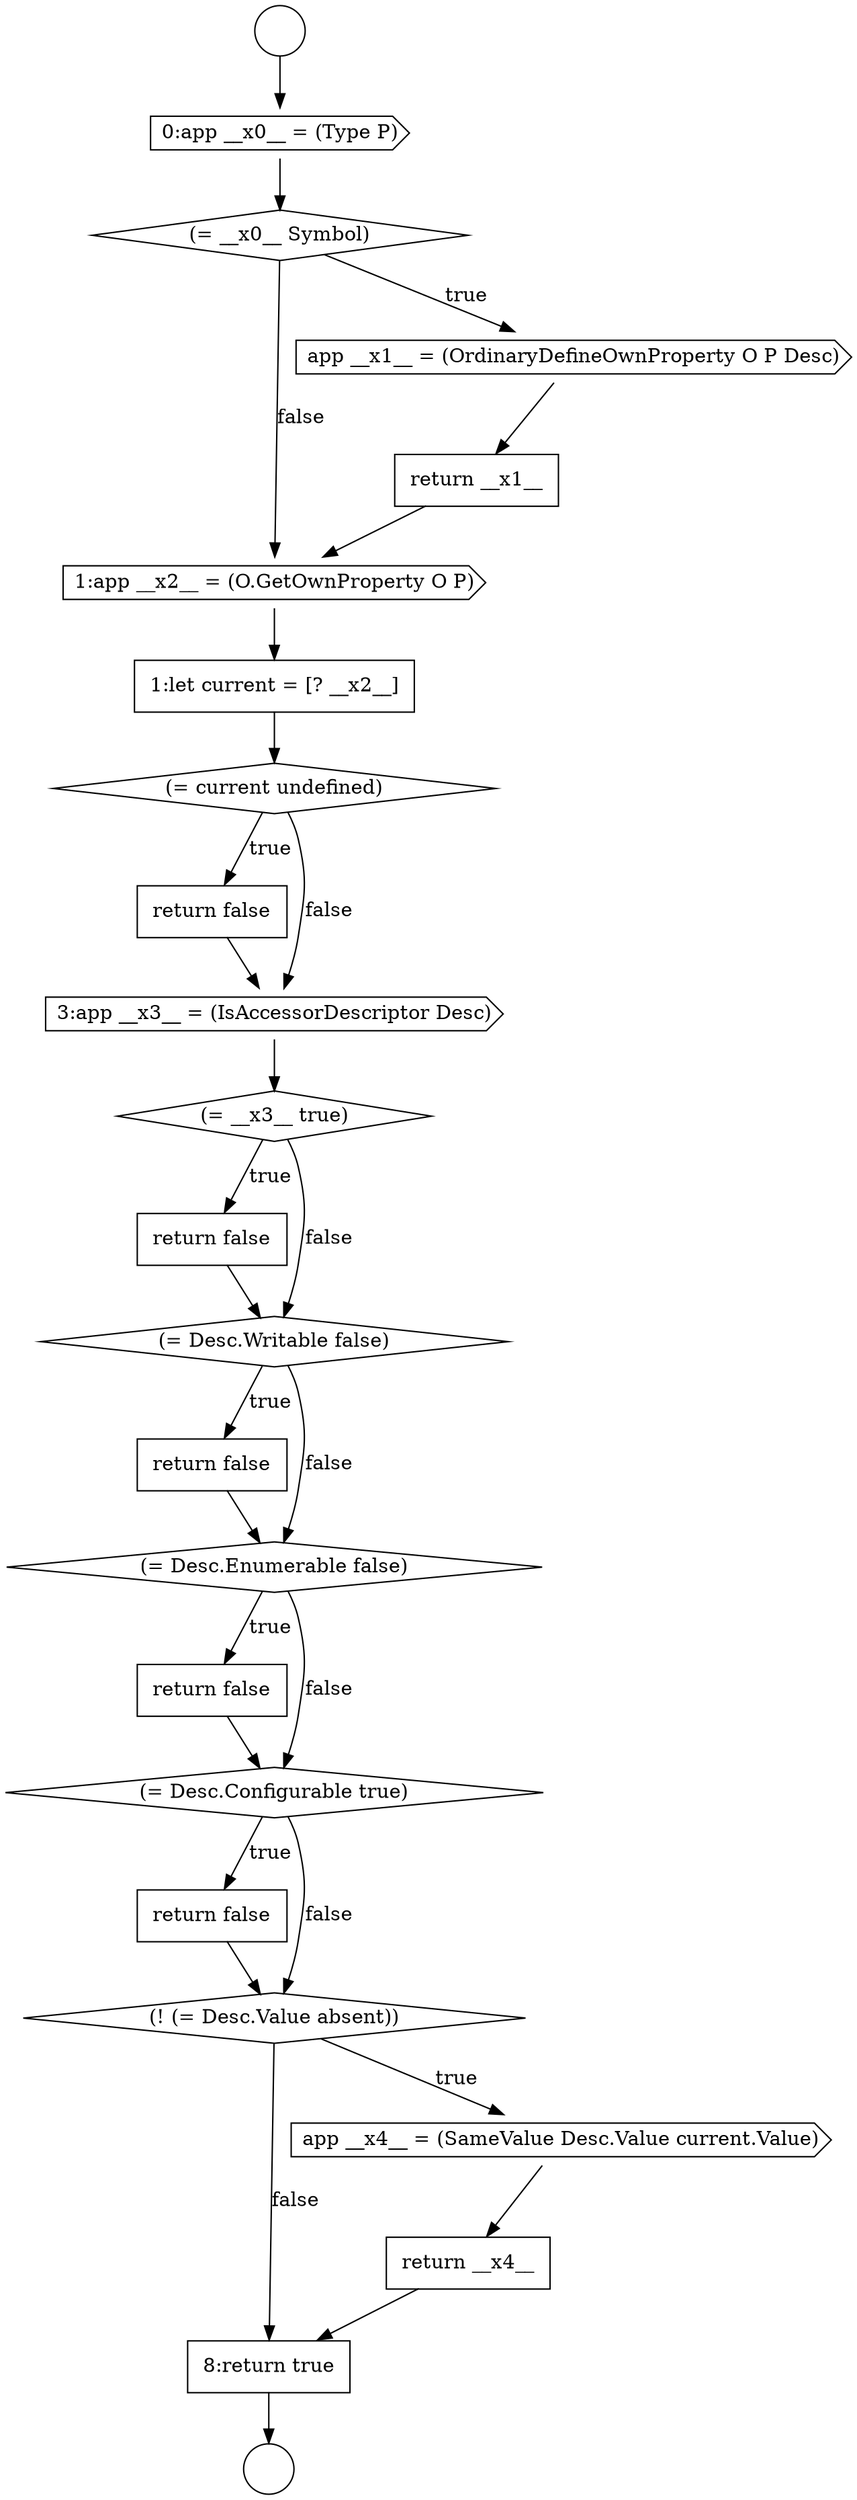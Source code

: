 digraph {
  node2776 [shape=circle label=" " color="black" fillcolor="white" style=filled]
  node2790 [shape=none, margin=0, label=<<font color="black">
    <table border="0" cellborder="1" cellspacing="0" cellpadding="10">
      <tr><td align="left">return false</td></tr>
    </table>
  </font>> color="black" fillcolor="white" style=filled]
  node2797 [shape=none, margin=0, label=<<font color="black">
    <table border="0" cellborder="1" cellspacing="0" cellpadding="10">
      <tr><td align="left">return __x4__</td></tr>
    </table>
  </font>> color="black" fillcolor="white" style=filled]
  node2784 [shape=diamond, label=<<font color="black">(= current undefined)</font>> color="black" fillcolor="white" style=filled]
  node2792 [shape=none, margin=0, label=<<font color="black">
    <table border="0" cellborder="1" cellspacing="0" cellpadding="10">
      <tr><td align="left">return false</td></tr>
    </table>
  </font>> color="black" fillcolor="white" style=filled]
  node2778 [shape=cds, label=<<font color="black">0:app __x0__ = (Type P)</font>> color="black" fillcolor="white" style=filled]
  node2787 [shape=diamond, label=<<font color="black">(= __x3__ true)</font>> color="black" fillcolor="white" style=filled]
  node2794 [shape=none, margin=0, label=<<font color="black">
    <table border="0" cellborder="1" cellspacing="0" cellpadding="10">
      <tr><td align="left">return false</td></tr>
    </table>
  </font>> color="black" fillcolor="white" style=filled]
  node2782 [shape=cds, label=<<font color="black">1:app __x2__ = (O.GetOwnProperty O P)</font>> color="black" fillcolor="white" style=filled]
  node2777 [shape=circle label=" " color="black" fillcolor="white" style=filled]
  node2798 [shape=none, margin=0, label=<<font color="black">
    <table border="0" cellborder="1" cellspacing="0" cellpadding="10">
      <tr><td align="left">8:return true</td></tr>
    </table>
  </font>> color="black" fillcolor="white" style=filled]
  node2781 [shape=none, margin=0, label=<<font color="black">
    <table border="0" cellborder="1" cellspacing="0" cellpadding="10">
      <tr><td align="left">return __x1__</td></tr>
    </table>
  </font>> color="black" fillcolor="white" style=filled]
  node2788 [shape=none, margin=0, label=<<font color="black">
    <table border="0" cellborder="1" cellspacing="0" cellpadding="10">
      <tr><td align="left">return false</td></tr>
    </table>
  </font>> color="black" fillcolor="white" style=filled]
  node2793 [shape=diamond, label=<<font color="black">(= Desc.Configurable true)</font>> color="black" fillcolor="white" style=filled]
  node2791 [shape=diamond, label=<<font color="black">(= Desc.Enumerable false)</font>> color="black" fillcolor="white" style=filled]
  node2789 [shape=diamond, label=<<font color="black">(= Desc.Writable false)</font>> color="black" fillcolor="white" style=filled]
  node2780 [shape=cds, label=<<font color="black">app __x1__ = (OrdinaryDefineOwnProperty O P Desc)</font>> color="black" fillcolor="white" style=filled]
  node2785 [shape=none, margin=0, label=<<font color="black">
    <table border="0" cellborder="1" cellspacing="0" cellpadding="10">
      <tr><td align="left">return false</td></tr>
    </table>
  </font>> color="black" fillcolor="white" style=filled]
  node2786 [shape=cds, label=<<font color="black">3:app __x3__ = (IsAccessorDescriptor Desc)</font>> color="black" fillcolor="white" style=filled]
  node2796 [shape=cds, label=<<font color="black">app __x4__ = (SameValue Desc.Value current.Value)</font>> color="black" fillcolor="white" style=filled]
  node2779 [shape=diamond, label=<<font color="black">(= __x0__ Symbol)</font>> color="black" fillcolor="white" style=filled]
  node2795 [shape=diamond, label=<<font color="black">(! (= Desc.Value absent))</font>> color="black" fillcolor="white" style=filled]
  node2783 [shape=none, margin=0, label=<<font color="black">
    <table border="0" cellborder="1" cellspacing="0" cellpadding="10">
      <tr><td align="left">1:let current = [? __x2__]</td></tr>
    </table>
  </font>> color="black" fillcolor="white" style=filled]
  node2789 -> node2790 [label=<<font color="black">true</font>> color="black"]
  node2789 -> node2791 [label=<<font color="black">false</font>> color="black"]
  node2792 -> node2793 [ color="black"]
  node2780 -> node2781 [ color="black"]
  node2796 -> node2797 [ color="black"]
  node2793 -> node2794 [label=<<font color="black">true</font>> color="black"]
  node2793 -> node2795 [label=<<font color="black">false</font>> color="black"]
  node2778 -> node2779 [ color="black"]
  node2781 -> node2782 [ color="black"]
  node2783 -> node2784 [ color="black"]
  node2776 -> node2778 [ color="black"]
  node2779 -> node2780 [label=<<font color="black">true</font>> color="black"]
  node2779 -> node2782 [label=<<font color="black">false</font>> color="black"]
  node2788 -> node2789 [ color="black"]
  node2784 -> node2785 [label=<<font color="black">true</font>> color="black"]
  node2784 -> node2786 [label=<<font color="black">false</font>> color="black"]
  node2797 -> node2798 [ color="black"]
  node2785 -> node2786 [ color="black"]
  node2794 -> node2795 [ color="black"]
  node2782 -> node2783 [ color="black"]
  node2791 -> node2792 [label=<<font color="black">true</font>> color="black"]
  node2791 -> node2793 [label=<<font color="black">false</font>> color="black"]
  node2790 -> node2791 [ color="black"]
  node2786 -> node2787 [ color="black"]
  node2798 -> node2777 [ color="black"]
  node2795 -> node2796 [label=<<font color="black">true</font>> color="black"]
  node2795 -> node2798 [label=<<font color="black">false</font>> color="black"]
  node2787 -> node2788 [label=<<font color="black">true</font>> color="black"]
  node2787 -> node2789 [label=<<font color="black">false</font>> color="black"]
}
